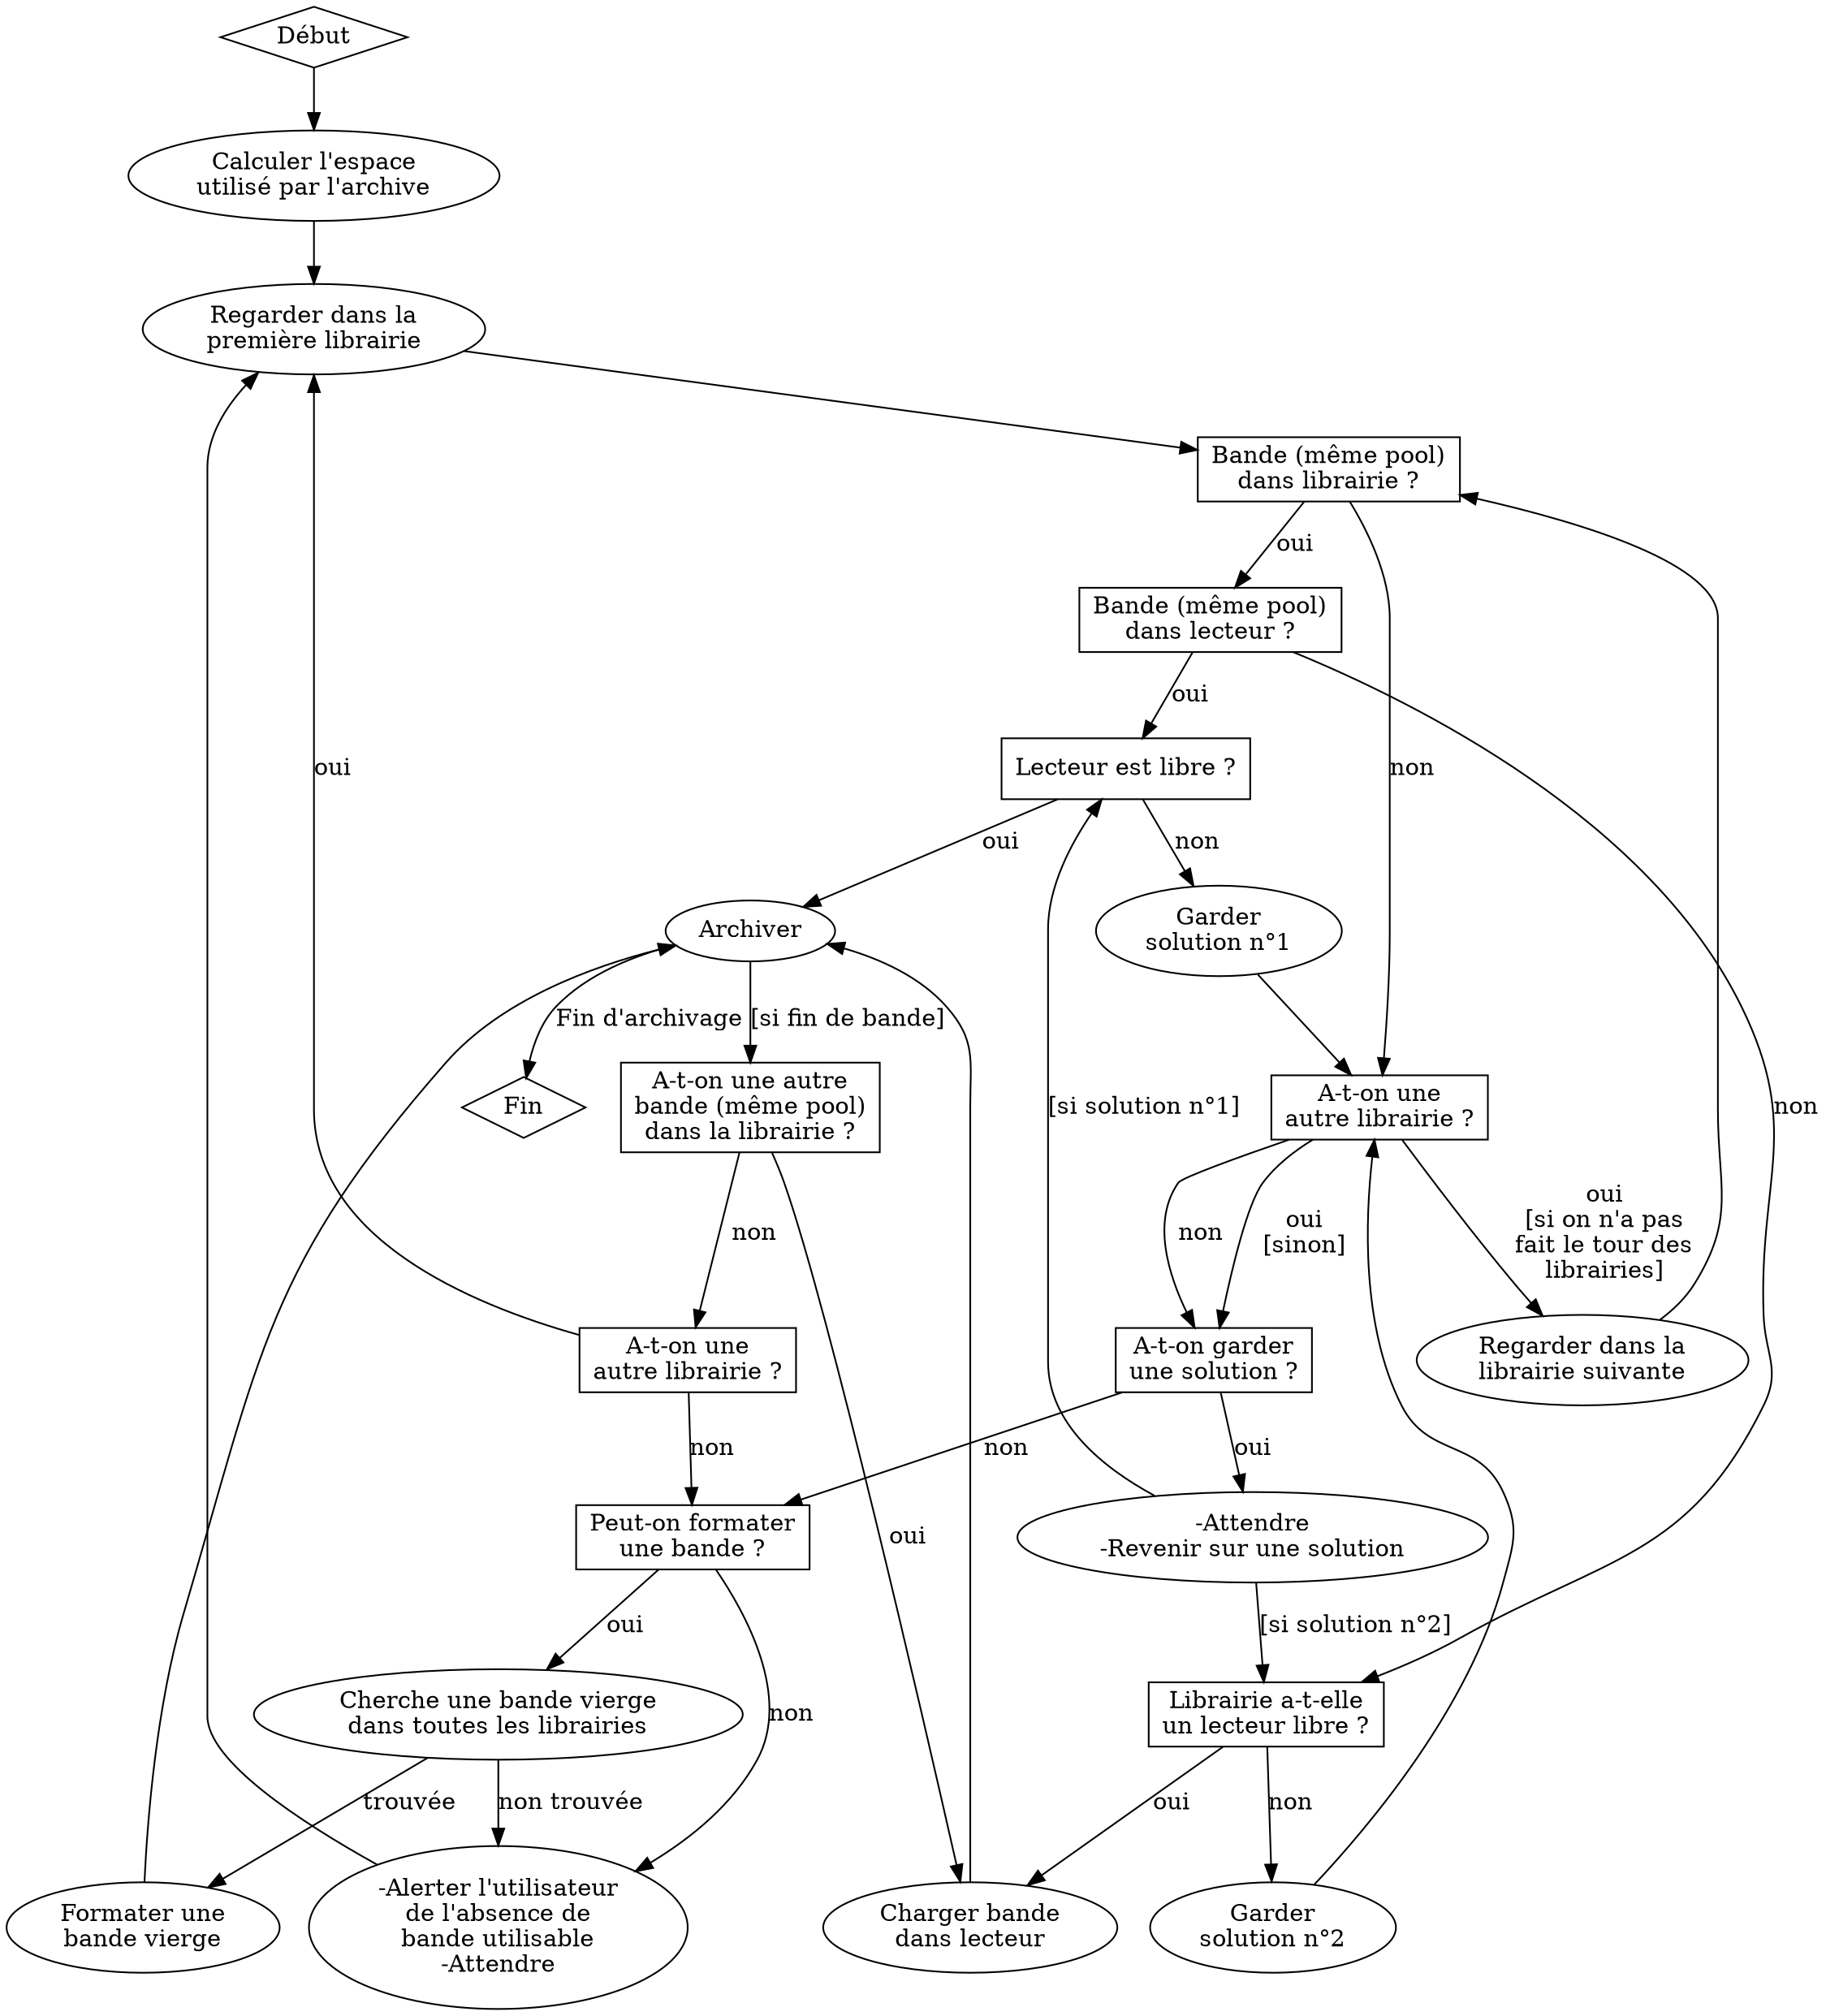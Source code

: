 digraph Save {
	start [shape=diamond, label="Début"];
	end [shape=diamond, label="Fin"];

	changerHasTape [shape=box, label="Bande (même pool)\ndans librairie ?"];
	drivehasTape [shape=box, label="Bande (même pool)\ndans lecteur ?"];
	driveIsFree [shape=box, label="Lecteur est libre ?"];
	findFreeDrive [shape=box, label="Librairie a-t-elle\nun lecteur libre ?"];
	haveAnotherChanger [shape=box, label="A-t-on une\nautre librairie ?"];
	canFormatTape [shape=box, label="Peut-on formater\nune bande ?"];
	haveSavePoint [shape=box, label="A-t-on garder\nune solution ?"];
	haveAnotherTape [shape=box, label="A-t-on une autre\nbande (même pool)\ndans la librairie ?"];
	haveAnotherChanger2 [shape=box, label="A-t-on une\nautre librairie ?"];

	loadTape [shape=oval, label="Charger bande\ndans lecteur"];
	firstChanger [shape=oval, label="Regarder dans la\npremière librairie"];
	alertUser1 [shape=oval, label="-Alerter l'utilisateur\nde l'absence de\nbande utilisable\n-Attendre"];
	nextChanger [shape=oval, label="Regarder dans la\nlibrairie suivante"];
	formatTape [shape=oval, label="Formater une\nbande vierge"];
	findNewTape [shape=oval, label="Cherche une bande vierge\ndans toutes les librairies"];
	archive [shape=oval, label="Archiver"];
	computeArchiveTargetSize [shape=oval, label="Calculer l'espace\nutilisé par l'archive"];

	savePoint1 [shape=oval, label="Garder\nsolution n°1"];
	savePoint2 [shape=oval, label="Garder\nsolution n°2"];
	restorePoint [shape=oval, label="-Attendre\n-Revenir sur une solution"];

	start -> computeArchiveTargetSize;
	computeArchiveTargetSize -> firstChanger;
	firstChanger -> changerHasTape;
	changerHasTape -> drivehasTape [label="oui"];
	drivehasTape -> driveIsFree [label="oui"];
	driveIsFree -> archive [label="oui"];
	drivehasTape -> findFreeDrive [label="non"];
	findFreeDrive -> loadTape [label="oui"];
	loadTape -> archive;
	driveIsFree -> savePoint1 [label="non"];
	savePoint1 -> haveAnotherChanger;
	changerHasTape -> haveAnotherChanger [label="non"];
	alertUser1 -> firstChanger;
	canFormatTape -> alertUser1 [label="non"];
	haveAnotherChanger -> nextChanger [label="oui\n[si on n'a pas\nfait le tour des\nlibrairies]"];
	nextChanger -> changerHasTape;
	haveAnotherChanger -> haveSavePoint [label="non"];
	haveSavePoint -> restorePoint [label="oui"];
	restorePoint -> driveIsFree [label="[si solution n°1]"];
	haveAnotherChanger -> haveSavePoint [label="oui\n[sinon]"];
	formatTape -> archive;
	findFreeDrive -> savePoint2 [label="non"];
	savePoint2 -> haveAnotherChanger;
	restorePoint -> findFreeDrive [label="[si solution n°2]"];
	findNewTape -> alertUser1 [label="non trouvée"];
	haveSavePoint -> canFormatTape [label="non"];
	canFormatTape -> findNewTape [label="oui"];
	findNewTape -> formatTape [label="trouvée"];
	archive -> end [label="Fin d'archivage"];
	archive -> haveAnotherTape [label="[si fin de bande]"];
	haveAnotherTape -> loadTape [label="oui"];
	haveAnotherTape -> haveAnotherChanger2 [label="non"];
	haveAnotherChanger2 -> firstChanger [label="oui"];
	haveAnotherChanger2 -> canFormatTape [label="non"];
}

